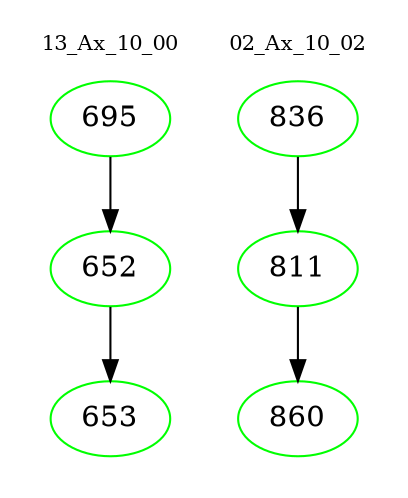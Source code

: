 digraph{
subgraph cluster_0 {
color = white
label = "13_Ax_10_00";
fontsize=10;
T0_695 [label="695", color="green"]
T0_695 -> T0_652 [color="black"]
T0_652 [label="652", color="green"]
T0_652 -> T0_653 [color="black"]
T0_653 [label="653", color="green"]
}
subgraph cluster_1 {
color = white
label = "02_Ax_10_02";
fontsize=10;
T1_836 [label="836", color="green"]
T1_836 -> T1_811 [color="black"]
T1_811 [label="811", color="green"]
T1_811 -> T1_860 [color="black"]
T1_860 [label="860", color="green"]
}
}

